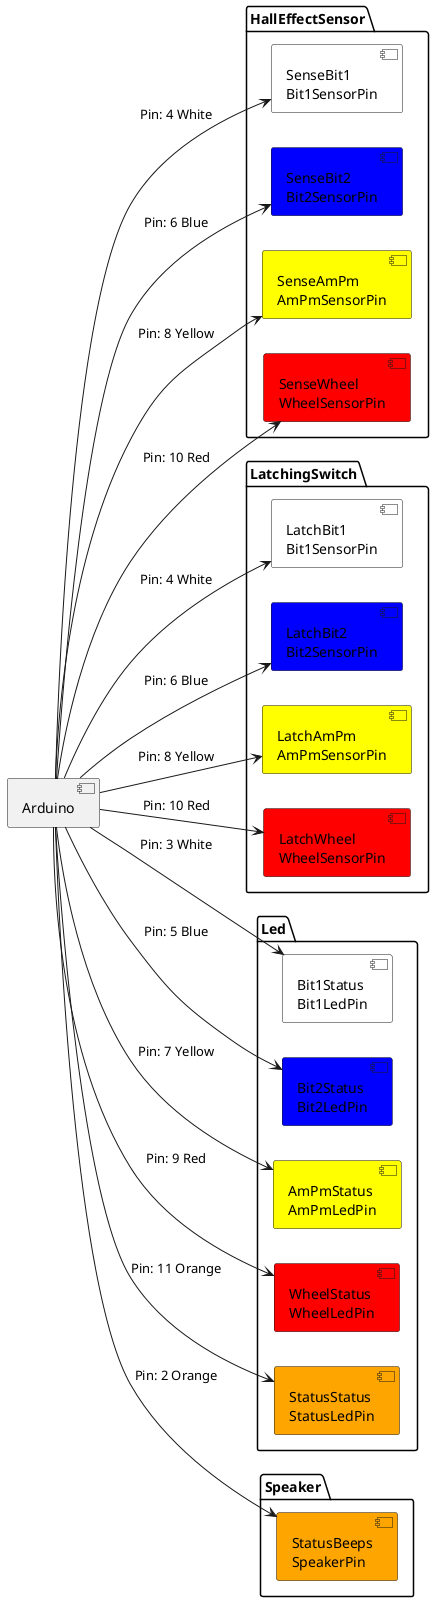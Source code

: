 @startuml
left to right direction
component Arduino


together {
    
    package "HallEffectSensor" {
          component "SenseBit1\nBit1SensorPin" as SenseBit1 #White
          component "SenseBit2\nBit2SensorPin" as SenseBit2 #Blue
          component "SenseAmPm\nAmPmSensorPin" as SenseAmPm #Yellow
          component "SenseWheel\nWheelSensorPin" as SenseWheel #Red
    }
        
    package "LatchingSwitch" {
          component "LatchBit1\nBit1SensorPin" as LatchBit1 #White
          component "LatchBit2\nBit2SensorPin" as LatchBit2 #Blue
          component "LatchAmPm\nAmPmSensorPin" as LatchAmPm #Yellow
          component "LatchWheel\nWheelSensorPin" as LatchWheel #Red
    }
    
    package "Led" {
          component "Bit1Status\nBit1LedPin" as Bit1Status #White
          component "Bit2Status\nBit2LedPin" as Bit2Status #Blue
          component "AmPmStatus\nAmPmLedPin" as AmPmStatus #Yellow
          component "WheelStatus\nWheelLedPin" as WheelStatus #Red
          component "StatusStatus\nStatusLedPin" as StatusStatus #Orange
    }
            
    package "Speaker" {
          component "StatusBeeps\nSpeakerPin" as StatusBeeps #Orange
    }
}
        Arduino --> SenseBit1 : Pin: 4 White
        Arduino --> SenseBit2 : Pin: 6 Blue
        Arduino --> SenseAmPm : Pin: 8 Yellow
        Arduino --> SenseWheel : Pin: 10 Red
        Arduino --> LatchBit1 : Pin: 4 White
        Arduino --> LatchBit2 : Pin: 6 Blue
        Arduino --> LatchAmPm : Pin: 8 Yellow
        Arduino --> LatchWheel : Pin: 10 Red
        Arduino --> Bit1Status : Pin: 3 White
        Arduino --> Bit2Status : Pin: 5 Blue
        Arduino --> AmPmStatus : Pin: 7 Yellow
        Arduino --> WheelStatus : Pin: 9 Red
        Arduino --> StatusStatus : Pin: 11 Orange
        Arduino --> StatusBeeps : Pin: 2 Orange

@enduml

